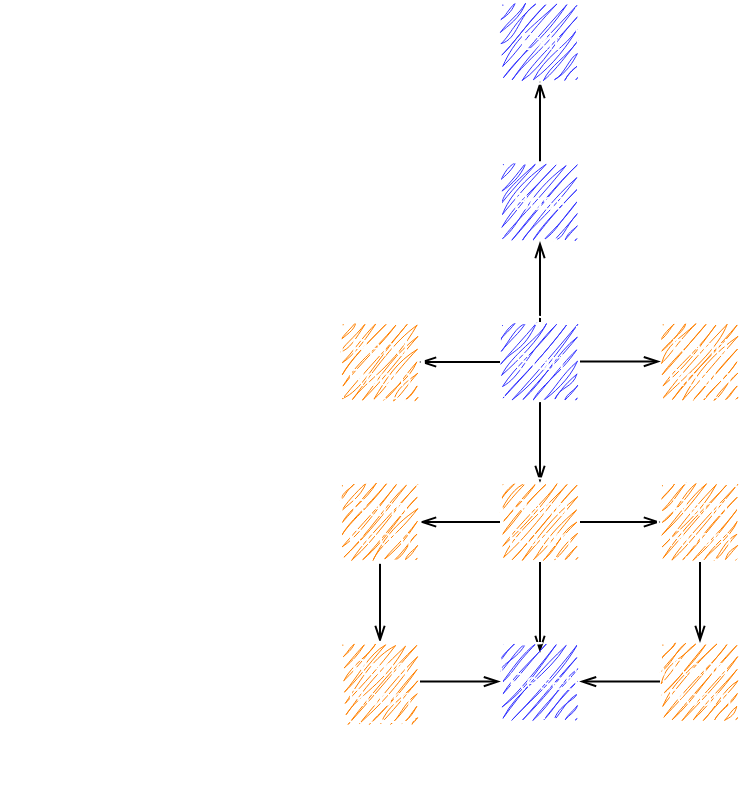 <mxfile>
    <diagram id="QqyyD-Efn8-9X62u0Yic" name="Page-1">
        <mxGraphModel dx="608" dy="338" grid="1" gridSize="10" guides="1" tooltips="1" connect="1" arrows="1" fold="1" page="1" pageScale="1" pageWidth="850" pageHeight="1100" math="0" shadow="0">
            <root>
                <mxCell id="0"/>
                <mxCell id="1" parent="0"/>
                <mxCell id="5" value="" style="edgeStyle=none;html=1;fontFamily=Helvetica;fontSize=12;fontColor=#ffffff;endArrow=openThin;endFill=0;" parent="1" source="2" target="4" edge="1">
                    <mxGeometry relative="1" as="geometry">
                        <Array as="points">
                            <mxPoint x="420" y="420"/>
                        </Array>
                    </mxGeometry>
                </mxCell>
                <mxCell id="12" value="" style="edgeStyle=none;shape=connector;rounded=1;html=1;labelBackgroundColor=default;strokeColor=default;fontFamily=Helvetica;fontSize=12;fontColor=#ffffff;endArrow=openThin;endFill=0;" parent="1" source="2" target="10" edge="1">
                    <mxGeometry relative="1" as="geometry"/>
                </mxCell>
                <mxCell id="2" value="" style="whiteSpace=wrap;html=1;aspect=fixed;strokeColor=#FFFFFF;fillColor=#3333FF;fontColor=#ffffff;dashed=1;sketch=1;curveFitting=1;jiggle=2;rounded=1;" parent="1" vertex="1">
                    <mxGeometry x="400" y="440" width="40" height="40" as="geometry"/>
                </mxCell>
                <mxCell id="3" value="Start" style="text;html=1;strokeColor=none;fillColor=none;align=center;verticalAlign=middle;whiteSpace=wrap;rounded=0;dashed=1;fontFamily=Helvetica;fontSize=12;fontColor=#ffffff;" parent="1" vertex="1">
                    <mxGeometry x="405" y="450" width="30" height="20" as="geometry"/>
                </mxCell>
                <mxCell id="8" style="edgeStyle=none;html=1;fontFamily=Helvetica;fontSize=12;fontColor=#ffffff;endArrow=openThin;endFill=0;strokeColor=default;" parent="1" source="4" target="7" edge="1">
                    <mxGeometry relative="1" as="geometry"/>
                </mxCell>
                <mxCell id="4" value="" style="whiteSpace=wrap;html=1;aspect=fixed;strokeColor=#FFFFFF;fillColor=#3333FF;fontColor=#ffffff;dashed=1;sketch=1;curveFitting=1;jiggle=2;rounded=1;" parent="1" vertex="1">
                    <mxGeometry x="400" y="360" width="40" height="40" as="geometry"/>
                </mxCell>
                <mxCell id="6" value="Boss" style="text;html=1;strokeColor=none;fillColor=none;align=center;verticalAlign=middle;whiteSpace=wrap;rounded=0;dashed=1;fontFamily=Helvetica;fontSize=12;fontColor=#ffffff;" parent="1" vertex="1">
                    <mxGeometry x="400" y="365" width="40" height="30" as="geometry"/>
                </mxCell>
                <mxCell id="7" value="" style="whiteSpace=wrap;html=1;aspect=fixed;strokeColor=#FFFFFF;fillColor=#3333FF;fontColor=#ffffff;dashed=1;sketch=1;curveFitting=1;jiggle=2;rounded=1;" parent="1" vertex="1">
                    <mxGeometry x="400" y="280" width="40" height="40" as="geometry"/>
                </mxCell>
                <mxCell id="9" value="Exit" style="text;html=1;strokeColor=none;fillColor=none;align=center;verticalAlign=middle;whiteSpace=wrap;rounded=0;dashed=1;fontFamily=Helvetica;fontSize=12;fontColor=#ffffff;" parent="1" vertex="1">
                    <mxGeometry x="400" y="285" width="40" height="30" as="geometry"/>
                </mxCell>
                <mxCell id="10" value="" style="whiteSpace=wrap;html=1;aspect=fixed;strokeColor=#FFFFFF;fillColor=#FF8000;fontColor=#ffffff;dashed=1;sketch=1;curveFitting=1;jiggle=2;rounded=1;" parent="1" vertex="1">
                    <mxGeometry x="400" y="520" width="40" height="40" as="geometry"/>
                </mxCell>
                <mxCell id="21" value="" style="edgeStyle=none;shape=connector;rounded=1;html=1;labelBackgroundColor=default;strokeColor=default;fontFamily=Comic Sans MS;fontSize=5;fontColor=#ffffff;endArrow=openThin;endFill=0;" parent="1" source="13" target="20" edge="1">
                    <mxGeometry relative="1" as="geometry"/>
                </mxCell>
                <mxCell id="22" value="" style="edgeStyle=none;shape=connector;rounded=1;html=1;labelBackgroundColor=default;strokeColor=default;fontFamily=Comic Sans MS;fontSize=5;fontColor=#ffffff;endArrow=openThin;endFill=0;" parent="1" edge="1">
                    <mxGeometry relative="1" as="geometry">
                        <mxPoint x="420" y="560" as="sourcePoint"/>
                        <mxPoint x="420" y="605" as="targetPoint"/>
                    </mxGeometry>
                </mxCell>
                <mxCell id="23" value="" style="edgeStyle=none;shape=connector;rounded=1;html=1;labelBackgroundColor=default;strokeColor=default;fontFamily=Comic Sans MS;fontSize=5;fontColor=#ffffff;endArrow=openThin;endFill=0;" parent="1" source="13" target="16" edge="1">
                    <mxGeometry relative="1" as="geometry"/>
                </mxCell>
                <mxCell id="13" value="Rand&lt;br&gt;Room" style="text;html=1;strokeColor=none;fillColor=none;align=center;verticalAlign=middle;whiteSpace=wrap;rounded=0;dashed=1;fontFamily=Helvetica;fontSize=12;fontColor=#ffffff;" parent="1" vertex="1">
                    <mxGeometry x="400" y="525" width="40" height="30" as="geometry"/>
                </mxCell>
                <mxCell id="14" value="&lt;h6&gt;&lt;span style=&quot;font-weight: normal;&quot;&gt;&lt;font style=&quot;font-size: 5px;&quot;&gt;Hidde door that open whe player shoot it&lt;/font&gt;&lt;/span&gt;&lt;/h6&gt;" style="text;html=1;strokeColor=none;fillColor=none;align=left;verticalAlign=middle;whiteSpace=wrap;rounded=0;dashed=1;fontFamily=Helvetica;fontSize=12;fontColor=#ffffff;" parent="1" vertex="1">
                    <mxGeometry x="420" y="480" width="50" height="30" as="geometry"/>
                </mxCell>
                <mxCell id="30" value="" style="edgeStyle=none;shape=connector;rounded=1;html=1;labelBackgroundColor=default;strokeColor=default;fontFamily=Tahoma;fontSize=3;fontColor=#ffffff;endArrow=openThin;endFill=0;" parent="1" source="15" edge="1">
                    <mxGeometry relative="1" as="geometry">
                        <mxPoint x="340" y="600" as="targetPoint"/>
                    </mxGeometry>
                </mxCell>
                <mxCell id="15" value="" style="whiteSpace=wrap;html=1;aspect=fixed;strokeColor=#FFFFFF;fillColor=#FF8000;fontColor=#ffffff;dashed=1;sketch=1;curveFitting=1;jiggle=2;rounded=1;" parent="1" vertex="1">
                    <mxGeometry x="320" y="520" width="40" height="40" as="geometry"/>
                </mxCell>
                <mxCell id="16" value="Rand&lt;br&gt;Room" style="text;html=1;strokeColor=none;fillColor=none;align=center;verticalAlign=middle;whiteSpace=wrap;rounded=0;dashed=1;fontFamily=Helvetica;fontSize=12;fontColor=#ffffff;" parent="1" vertex="1">
                    <mxGeometry x="320" y="525" width="40" height="30" as="geometry"/>
                </mxCell>
                <mxCell id="19" value="" style="whiteSpace=wrap;html=1;aspect=fixed;strokeColor=#FFFFFF;fillColor=#FF8000;fontColor=#ffffff;dashed=1;sketch=1;curveFitting=1;jiggle=2;rounded=1;" parent="1" vertex="1">
                    <mxGeometry x="480" y="520" width="40" height="40" as="geometry"/>
                </mxCell>
                <mxCell id="20" value="Rand&lt;br&gt;Room" style="text;html=1;strokeColor=none;fillColor=none;align=center;verticalAlign=middle;whiteSpace=wrap;rounded=0;dashed=1;fontFamily=Helvetica;fontSize=12;fontColor=#ffffff;" parent="1" vertex="1">
                    <mxGeometry x="480" y="525" width="40" height="30" as="geometry"/>
                </mxCell>
                <mxCell id="24" value="&lt;font style=&quot;font-size: 17px;&quot;&gt;Level 1&lt;/font&gt;" style="text;html=1;strokeColor=none;fillColor=none;align=center;verticalAlign=middle;whiteSpace=wrap;rounded=0;dashed=1;fontFamily=Comic Sans MS;fontSize=5;fontColor=#ffffff;" parent="1" vertex="1">
                    <mxGeometry x="150" y="285" width="60" height="30" as="geometry"/>
                </mxCell>
                <mxCell id="25" value="" style="whiteSpace=wrap;html=1;aspect=fixed;strokeColor=#FFFFFF;fillColor=#3333FF;fontColor=#ffffff;dashed=1;glass=0;rounded=1;shadow=0;sketch=1;curveFitting=1;jiggle=2;" parent="1" vertex="1">
                    <mxGeometry x="400" y="600" width="40" height="40" as="geometry"/>
                </mxCell>
                <mxCell id="26" value="Reset" style="text;html=1;strokeColor=none;fillColor=none;align=center;verticalAlign=middle;whiteSpace=wrap;rounded=1;dashed=1;fontFamily=Helvetica;fontSize=12;fontColor=#ffffff;glass=0;shadow=0;sketch=1;curveFitting=1;jiggle=2;" parent="1" vertex="1">
                    <mxGeometry x="405" y="610" width="30" height="20" as="geometry"/>
                </mxCell>
                <mxCell id="28" value="&lt;h6 style=&quot;text-align: justify; line-height: 20%;&quot;&gt;&lt;span style=&quot;font-weight: 400;&quot;&gt;&lt;font face=&quot;Tahoma&quot; style=&quot;font-size: 3px;&quot;&gt;Empry room with 1.skeleton on the floor and note &quot;There is no escape&quot; and strange button with note do not&amp;nbsp; click that reset dungeon.&lt;/font&gt;&lt;br&gt;&lt;/span&gt;&lt;/h6&gt;" style="text;html=1;strokeColor=none;fillColor=none;align=left;verticalAlign=middle;whiteSpace=wrap;rounded=0;dashed=1;fontFamily=Helvetica;fontSize=12;fontColor=#ffffff;" parent="1" vertex="1">
                    <mxGeometry x="400" y="640" width="40" height="30" as="geometry"/>
                </mxCell>
                <mxCell id="31" value="" style="edgeStyle=none;shape=connector;rounded=1;html=1;labelBackgroundColor=default;strokeColor=default;fontFamily=Comic Sans MS;fontSize=5;fontColor=#ffffff;endArrow=openThin;endFill=0;" edge="1" parent="1" target="34">
                    <mxGeometry relative="1" as="geometry">
                        <mxPoint x="400" y="460" as="sourcePoint"/>
                    </mxGeometry>
                </mxCell>
                <mxCell id="33" value="" style="whiteSpace=wrap;html=1;aspect=fixed;strokeColor=#FFFFFF;fillColor=#FF8000;fontColor=#ffffff;dashed=1;sketch=1;curveFitting=1;jiggle=2;rounded=1;" vertex="1" parent="1">
                    <mxGeometry x="320" y="440" width="40" height="40" as="geometry"/>
                </mxCell>
                <mxCell id="34" value="Rand&lt;br&gt;Room" style="text;html=1;strokeColor=none;fillColor=none;align=center;verticalAlign=middle;whiteSpace=wrap;rounded=0;dashed=1;fontFamily=Helvetica;fontSize=12;fontColor=#ffffff;" vertex="1" parent="1">
                    <mxGeometry x="320" y="445" width="40" height="30" as="geometry"/>
                </mxCell>
                <mxCell id="35" value="" style="whiteSpace=wrap;html=1;aspect=fixed;strokeColor=#FFFFFF;fillColor=#FF8000;fontColor=#ffffff;dashed=1;sketch=1;curveFitting=1;jiggle=2;rounded=1;" vertex="1" parent="1">
                    <mxGeometry x="480" y="440" width="40" height="40" as="geometry"/>
                </mxCell>
                <mxCell id="36" value="Rand&lt;br&gt;Room" style="text;html=1;strokeColor=none;fillColor=none;align=center;verticalAlign=middle;whiteSpace=wrap;rounded=0;dashed=1;fontFamily=Helvetica;fontSize=12;fontColor=#ffffff;" vertex="1" parent="1">
                    <mxGeometry x="480" y="445" width="40" height="30" as="geometry"/>
                </mxCell>
                <mxCell id="39" value="" style="edgeStyle=none;shape=connector;rounded=1;html=1;labelBackgroundColor=default;strokeColor=default;fontFamily=Comic Sans MS;fontSize=5;fontColor=#ffffff;endArrow=openThin;endFill=0;" edge="1" parent="1">
                    <mxGeometry relative="1" as="geometry">
                        <mxPoint x="440" y="459.8" as="sourcePoint"/>
                        <mxPoint x="480" y="459.8" as="targetPoint"/>
                    </mxGeometry>
                </mxCell>
                <mxCell id="40" value="" style="whiteSpace=wrap;html=1;aspect=fixed;strokeColor=#FFFFFF;fillColor=#FF8000;fontColor=#ffffff;dashed=1;sketch=1;curveFitting=1;jiggle=2;rounded=1;" vertex="1" parent="1">
                    <mxGeometry x="320" y="600" width="40" height="40" as="geometry"/>
                </mxCell>
                <mxCell id="41" value="Rand&lt;br&gt;Room" style="text;html=1;strokeColor=none;fillColor=none;align=center;verticalAlign=middle;whiteSpace=wrap;rounded=0;dashed=1;fontFamily=Helvetica;fontSize=12;fontColor=#ffffff;" vertex="1" parent="1">
                    <mxGeometry x="320" y="605" width="40" height="30" as="geometry"/>
                </mxCell>
                <mxCell id="43" value="" style="edgeStyle=none;shape=connector;rounded=1;html=1;labelBackgroundColor=default;strokeColor=default;fontFamily=Comic Sans MS;fontSize=5;fontColor=#ffffff;endArrow=openThin;endFill=0;" edge="1" parent="1">
                    <mxGeometry relative="1" as="geometry">
                        <mxPoint x="360" y="619.8" as="sourcePoint"/>
                        <mxPoint x="400" y="619.8" as="targetPoint"/>
                    </mxGeometry>
                </mxCell>
                <mxCell id="44" value="" style="whiteSpace=wrap;html=1;aspect=fixed;strokeColor=#FFFFFF;fillColor=#FF8000;fontColor=#ffffff;dashed=1;sketch=1;curveFitting=1;jiggle=2;rounded=1;" vertex="1" parent="1">
                    <mxGeometry x="480" y="600" width="40" height="40" as="geometry"/>
                </mxCell>
                <mxCell id="45" value="Rand&lt;br&gt;Room" style="text;html=1;strokeColor=none;fillColor=none;align=center;verticalAlign=middle;whiteSpace=wrap;rounded=0;dashed=1;fontFamily=Helvetica;fontSize=12;fontColor=#ffffff;" vertex="1" parent="1">
                    <mxGeometry x="480" y="605" width="40" height="30" as="geometry"/>
                </mxCell>
                <mxCell id="46" value="" style="edgeStyle=none;shape=connector;rounded=1;html=1;labelBackgroundColor=default;strokeColor=default;fontFamily=Tahoma;fontSize=3;fontColor=#ffffff;endArrow=openThin;endFill=0;" edge="1" parent="1">
                    <mxGeometry relative="1" as="geometry">
                        <mxPoint x="500" y="600" as="targetPoint"/>
                        <mxPoint x="500" y="560" as="sourcePoint"/>
                    </mxGeometry>
                </mxCell>
                <mxCell id="48" value="" style="edgeStyle=none;shape=connector;rounded=1;html=1;labelBackgroundColor=default;strokeColor=default;fontFamily=Comic Sans MS;fontSize=5;fontColor=#ffffff;endArrow=openThin;endFill=0;" edge="1" parent="1">
                    <mxGeometry relative="1" as="geometry">
                        <mxPoint x="480" y="619.8" as="sourcePoint"/>
                        <mxPoint x="440" y="619.8" as="targetPoint"/>
                    </mxGeometry>
                </mxCell>
            </root>
        </mxGraphModel>
    </diagram>
</mxfile>